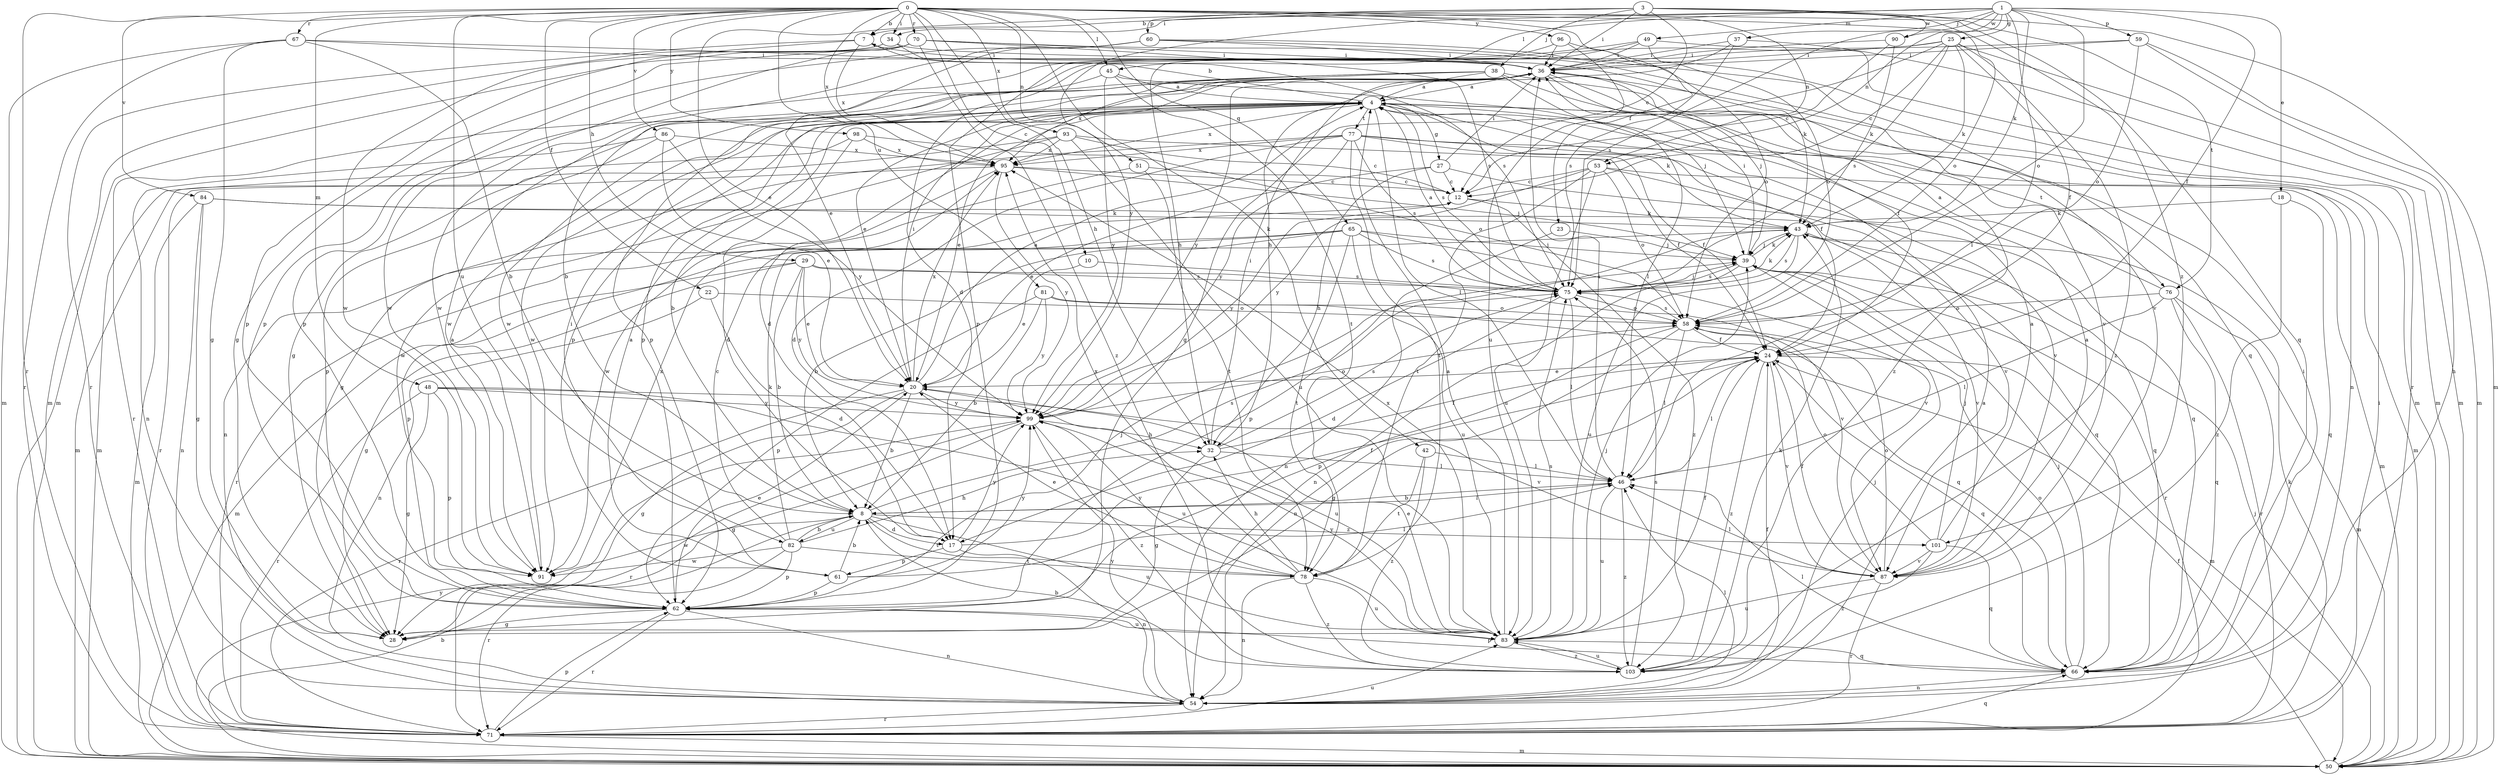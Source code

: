 strict digraph  {
0;
1;
3;
4;
7;
8;
10;
12;
17;
18;
20;
22;
23;
24;
25;
27;
28;
29;
32;
34;
36;
37;
38;
39;
42;
43;
45;
46;
48;
49;
50;
51;
53;
54;
58;
59;
60;
61;
62;
65;
66;
67;
70;
71;
75;
76;
77;
78;
81;
82;
83;
84;
86;
87;
90;
91;
93;
95;
96;
98;
99;
101;
103;
0 -> 7  [label=b];
0 -> 10  [label=c];
0 -> 22  [label=f];
0 -> 23  [label=f];
0 -> 29  [label=h];
0 -> 32  [label=h];
0 -> 34  [label=i];
0 -> 42  [label=k];
0 -> 45  [label=l];
0 -> 48  [label=m];
0 -> 51  [label=n];
0 -> 53  [label=n];
0 -> 65  [label=q];
0 -> 66  [label=q];
0 -> 67  [label=r];
0 -> 70  [label=r];
0 -> 71  [label=r];
0 -> 81  [label=u];
0 -> 82  [label=u];
0 -> 84  [label=v];
0 -> 86  [label=v];
0 -> 93  [label=x];
0 -> 95  [label=x];
0 -> 96  [label=y];
0 -> 98  [label=y];
0 -> 101  [label=z];
1 -> 18  [label=e];
1 -> 24  [label=f];
1 -> 25  [label=g];
1 -> 34  [label=i];
1 -> 37  [label=j];
1 -> 43  [label=k];
1 -> 45  [label=l];
1 -> 46  [label=l];
1 -> 49  [label=m];
1 -> 53  [label=n];
1 -> 58  [label=o];
1 -> 59  [label=p];
1 -> 75  [label=s];
1 -> 90  [label=w];
1 -> 99  [label=y];
3 -> 7  [label=b];
3 -> 12  [label=c];
3 -> 20  [label=e];
3 -> 36  [label=i];
3 -> 38  [label=j];
3 -> 50  [label=m];
3 -> 58  [label=o];
3 -> 60  [label=p];
3 -> 76  [label=t];
3 -> 90  [label=w];
4 -> 7  [label=b];
4 -> 8  [label=b];
4 -> 17  [label=d];
4 -> 20  [label=e];
4 -> 24  [label=f];
4 -> 27  [label=g];
4 -> 43  [label=k];
4 -> 46  [label=l];
4 -> 61  [label=p];
4 -> 71  [label=r];
4 -> 75  [label=s];
4 -> 76  [label=t];
4 -> 77  [label=t];
4 -> 91  [label=w];
4 -> 95  [label=x];
7 -> 36  [label=i];
7 -> 71  [label=r];
7 -> 91  [label=w];
7 -> 95  [label=x];
8 -> 17  [label=d];
8 -> 46  [label=l];
8 -> 75  [label=s];
8 -> 78  [label=t];
8 -> 82  [label=u];
8 -> 83  [label=u];
8 -> 91  [label=w];
8 -> 101  [label=z];
10 -> 20  [label=e];
10 -> 75  [label=s];
12 -> 43  [label=k];
12 -> 99  [label=y];
12 -> 103  [label=z];
17 -> 24  [label=f];
17 -> 54  [label=n];
17 -> 61  [label=p];
17 -> 99  [label=y];
18 -> 43  [label=k];
18 -> 66  [label=q];
18 -> 103  [label=z];
20 -> 4  [label=a];
20 -> 8  [label=b];
20 -> 28  [label=g];
20 -> 36  [label=i];
20 -> 71  [label=r];
20 -> 83  [label=u];
20 -> 95  [label=x];
20 -> 99  [label=y];
22 -> 17  [label=d];
22 -> 54  [label=n];
22 -> 58  [label=o];
23 -> 39  [label=j];
23 -> 54  [label=n];
24 -> 20  [label=e];
24 -> 28  [label=g];
24 -> 46  [label=l];
24 -> 50  [label=m];
24 -> 66  [label=q];
24 -> 87  [label=v];
24 -> 103  [label=z];
25 -> 8  [label=b];
25 -> 12  [label=c];
25 -> 24  [label=f];
25 -> 28  [label=g];
25 -> 36  [label=i];
25 -> 43  [label=k];
25 -> 50  [label=m];
25 -> 75  [label=s];
25 -> 103  [label=z];
27 -> 12  [label=c];
27 -> 20  [label=e];
27 -> 32  [label=h];
27 -> 36  [label=i];
27 -> 66  [label=q];
29 -> 8  [label=b];
29 -> 20  [label=e];
29 -> 28  [label=g];
29 -> 50  [label=m];
29 -> 75  [label=s];
29 -> 87  [label=v];
29 -> 99  [label=y];
32 -> 24  [label=f];
32 -> 28  [label=g];
32 -> 36  [label=i];
32 -> 46  [label=l];
32 -> 75  [label=s];
34 -> 36  [label=i];
34 -> 50  [label=m];
34 -> 62  [label=p];
34 -> 75  [label=s];
36 -> 4  [label=a];
36 -> 20  [label=e];
36 -> 28  [label=g];
36 -> 39  [label=j];
36 -> 62  [label=p];
36 -> 87  [label=v];
36 -> 99  [label=y];
36 -> 103  [label=z];
37 -> 32  [label=h];
37 -> 36  [label=i];
37 -> 50  [label=m];
37 -> 75  [label=s];
38 -> 4  [label=a];
38 -> 24  [label=f];
38 -> 46  [label=l];
38 -> 54  [label=n];
38 -> 62  [label=p];
38 -> 91  [label=w];
38 -> 95  [label=x];
39 -> 36  [label=i];
39 -> 43  [label=k];
39 -> 54  [label=n];
39 -> 71  [label=r];
39 -> 75  [label=s];
42 -> 46  [label=l];
42 -> 78  [label=t];
42 -> 103  [label=z];
43 -> 39  [label=j];
43 -> 62  [label=p];
43 -> 66  [label=q];
43 -> 75  [label=s];
43 -> 83  [label=u];
43 -> 87  [label=v];
45 -> 4  [label=a];
45 -> 39  [label=j];
45 -> 78  [label=t];
45 -> 91  [label=w];
45 -> 99  [label=y];
46 -> 8  [label=b];
46 -> 36  [label=i];
46 -> 83  [label=u];
46 -> 103  [label=z];
48 -> 28  [label=g];
48 -> 62  [label=p];
48 -> 71  [label=r];
48 -> 83  [label=u];
48 -> 87  [label=v];
48 -> 99  [label=y];
49 -> 32  [label=h];
49 -> 36  [label=i];
49 -> 58  [label=o];
49 -> 62  [label=p];
49 -> 71  [label=r];
50 -> 8  [label=b];
50 -> 24  [label=f];
50 -> 39  [label=j];
50 -> 99  [label=y];
51 -> 12  [label=c];
51 -> 54  [label=n];
51 -> 78  [label=t];
53 -> 12  [label=c];
53 -> 50  [label=m];
53 -> 58  [label=o];
53 -> 78  [label=t];
53 -> 83  [label=u];
53 -> 87  [label=v];
53 -> 99  [label=y];
54 -> 4  [label=a];
54 -> 24  [label=f];
54 -> 39  [label=j];
54 -> 46  [label=l];
54 -> 71  [label=r];
54 -> 99  [label=y];
58 -> 24  [label=f];
58 -> 46  [label=l];
58 -> 54  [label=n];
58 -> 62  [label=p];
58 -> 75  [label=s];
59 -> 17  [label=d];
59 -> 36  [label=i];
59 -> 50  [label=m];
59 -> 54  [label=n];
59 -> 58  [label=o];
60 -> 20  [label=e];
60 -> 36  [label=i];
60 -> 50  [label=m];
60 -> 62  [label=p];
60 -> 66  [label=q];
60 -> 91  [label=w];
61 -> 4  [label=a];
61 -> 8  [label=b];
61 -> 36  [label=i];
61 -> 46  [label=l];
61 -> 62  [label=p];
61 -> 99  [label=y];
62 -> 20  [label=e];
62 -> 28  [label=g];
62 -> 39  [label=j];
62 -> 54  [label=n];
62 -> 71  [label=r];
62 -> 83  [label=u];
65 -> 8  [label=b];
65 -> 39  [label=j];
65 -> 62  [label=p];
65 -> 71  [label=r];
65 -> 75  [label=s];
65 -> 78  [label=t];
65 -> 83  [label=u];
65 -> 87  [label=v];
66 -> 36  [label=i];
66 -> 39  [label=j];
66 -> 46  [label=l];
66 -> 54  [label=n];
66 -> 58  [label=o];
66 -> 62  [label=p];
67 -> 8  [label=b];
67 -> 28  [label=g];
67 -> 36  [label=i];
67 -> 43  [label=k];
67 -> 50  [label=m];
67 -> 71  [label=r];
70 -> 28  [label=g];
70 -> 36  [label=i];
70 -> 50  [label=m];
70 -> 75  [label=s];
70 -> 87  [label=v];
70 -> 91  [label=w];
70 -> 103  [label=z];
71 -> 36  [label=i];
71 -> 43  [label=k];
71 -> 50  [label=m];
71 -> 62  [label=p];
71 -> 66  [label=q];
71 -> 83  [label=u];
75 -> 4  [label=a];
75 -> 17  [label=d];
75 -> 39  [label=j];
75 -> 43  [label=k];
75 -> 46  [label=l];
75 -> 58  [label=o];
76 -> 4  [label=a];
76 -> 46  [label=l];
76 -> 50  [label=m];
76 -> 58  [label=o];
76 -> 66  [label=q];
76 -> 71  [label=r];
77 -> 17  [label=d];
77 -> 24  [label=f];
77 -> 28  [label=g];
77 -> 50  [label=m];
77 -> 75  [label=s];
77 -> 78  [label=t];
77 -> 87  [label=v];
77 -> 95  [label=x];
77 -> 99  [label=y];
78 -> 20  [label=e];
78 -> 32  [label=h];
78 -> 54  [label=n];
78 -> 83  [label=u];
78 -> 95  [label=x];
78 -> 99  [label=y];
78 -> 103  [label=z];
81 -> 8  [label=b];
81 -> 58  [label=o];
81 -> 62  [label=p];
81 -> 66  [label=q];
81 -> 99  [label=y];
82 -> 8  [label=b];
82 -> 12  [label=c];
82 -> 32  [label=h];
82 -> 43  [label=k];
82 -> 62  [label=p];
82 -> 71  [label=r];
82 -> 78  [label=t];
82 -> 91  [label=w];
83 -> 4  [label=a];
83 -> 20  [label=e];
83 -> 24  [label=f];
83 -> 39  [label=j];
83 -> 66  [label=q];
83 -> 75  [label=s];
83 -> 95  [label=x];
83 -> 99  [label=y];
83 -> 103  [label=z];
84 -> 28  [label=g];
84 -> 43  [label=k];
84 -> 50  [label=m];
84 -> 54  [label=n];
84 -> 66  [label=q];
86 -> 20  [label=e];
86 -> 54  [label=n];
86 -> 62  [label=p];
86 -> 95  [label=x];
86 -> 99  [label=y];
87 -> 4  [label=a];
87 -> 24  [label=f];
87 -> 46  [label=l];
87 -> 58  [label=o];
87 -> 71  [label=r];
87 -> 83  [label=u];
90 -> 12  [label=c];
90 -> 36  [label=i];
90 -> 43  [label=k];
91 -> 4  [label=a];
91 -> 95  [label=x];
93 -> 12  [label=c];
93 -> 24  [label=f];
93 -> 50  [label=m];
93 -> 83  [label=u];
93 -> 91  [label=w];
93 -> 95  [label=x];
95 -> 12  [label=c];
95 -> 39  [label=j];
95 -> 71  [label=r];
95 -> 91  [label=w];
95 -> 99  [label=y];
96 -> 36  [label=i];
96 -> 58  [label=o];
96 -> 62  [label=p];
96 -> 83  [label=u];
98 -> 17  [label=d];
98 -> 50  [label=m];
98 -> 58  [label=o];
98 -> 95  [label=x];
99 -> 28  [label=g];
99 -> 32  [label=h];
99 -> 58  [label=o];
99 -> 71  [label=r];
99 -> 103  [label=z];
101 -> 4  [label=a];
101 -> 39  [label=j];
101 -> 58  [label=o];
101 -> 66  [label=q];
101 -> 87  [label=v];
101 -> 103  [label=z];
103 -> 8  [label=b];
103 -> 43  [label=k];
103 -> 75  [label=s];
103 -> 83  [label=u];
}
